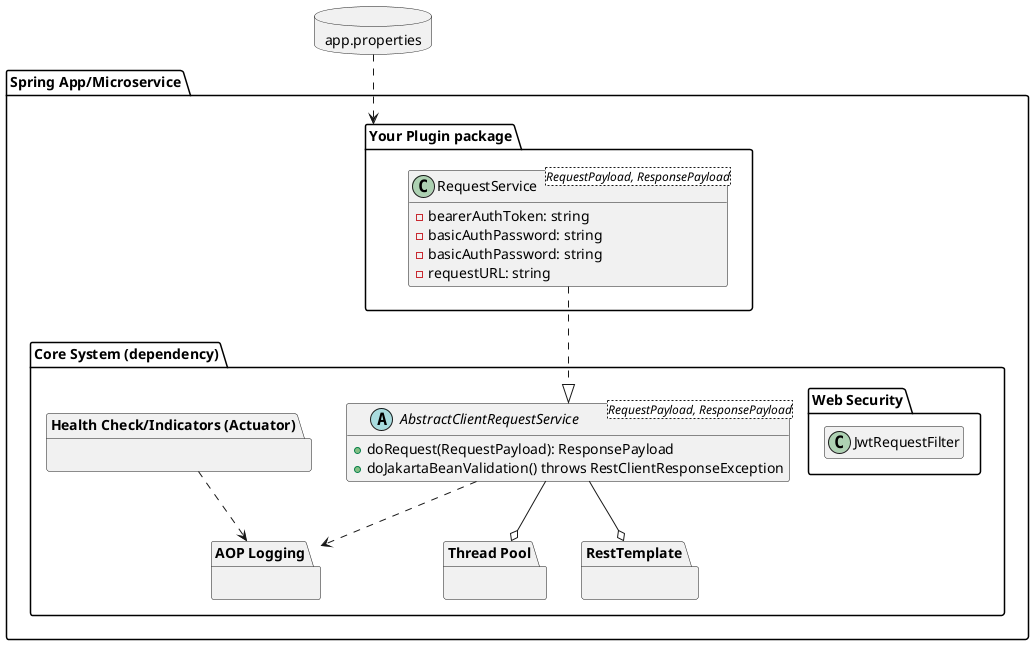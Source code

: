 @startuml

hide empty fields
hide empty methods

package "Spring App/Microservice" as PluginApp {


  package "Your Plugin package" as PluginPackage {

    class RequestService <RequestPayload, ResponsePayload> {
      - bearerAuthToken: string
      - basicAuthPassword: string
      - basicAuthPassword: string
      - requestURL: string
    }
  }

  package "Core System (dependency)" as CoreSystem {

    abstract AbstractClientRequestService <RequestPayload, ResponsePayload> {
      + doRequest(RequestPayload): ResponsePayload
      + doJakartaBeanValidation() throws RestClientResponseException
    }

    package "Health Check/Indicators (Actuator)" as Health {}
    package "AOP Logging" as logger {}
    package "Thread Pool" as threadpool {}
    package "RestTemplate" {}
    package "Web Security" as WSecurity {
      class JwtRequestFilter {}
    }
  }

  AbstractClientRequestService ..> logger
  AbstractClientRequestService --o "RestTemplate"
  AbstractClientRequestService --o threadpool
  Health ..> logger

  RequestService ..|>  AbstractClientRequestService

}

database "app.properties" as config {
}
config ..> PluginPackage

@enduml